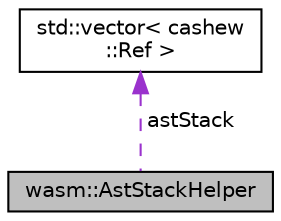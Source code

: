 digraph "wasm::AstStackHelper"
{
  edge [fontname="Helvetica",fontsize="10",labelfontname="Helvetica",labelfontsize="10"];
  node [fontname="Helvetica",fontsize="10",shape=record];
  Node1 [label="wasm::AstStackHelper",height=0.2,width=0.4,color="black", fillcolor="grey75", style="filled", fontcolor="black"];
  Node2 -> Node1 [dir="back",color="darkorchid3",fontsize="10",style="dashed",label=" astStack" ];
  Node2 [label="std::vector\< cashew\l::Ref \>",height=0.2,width=0.4,color="black", fillcolor="white", style="filled",URL="$classstd_1_1vector.html"];
}
